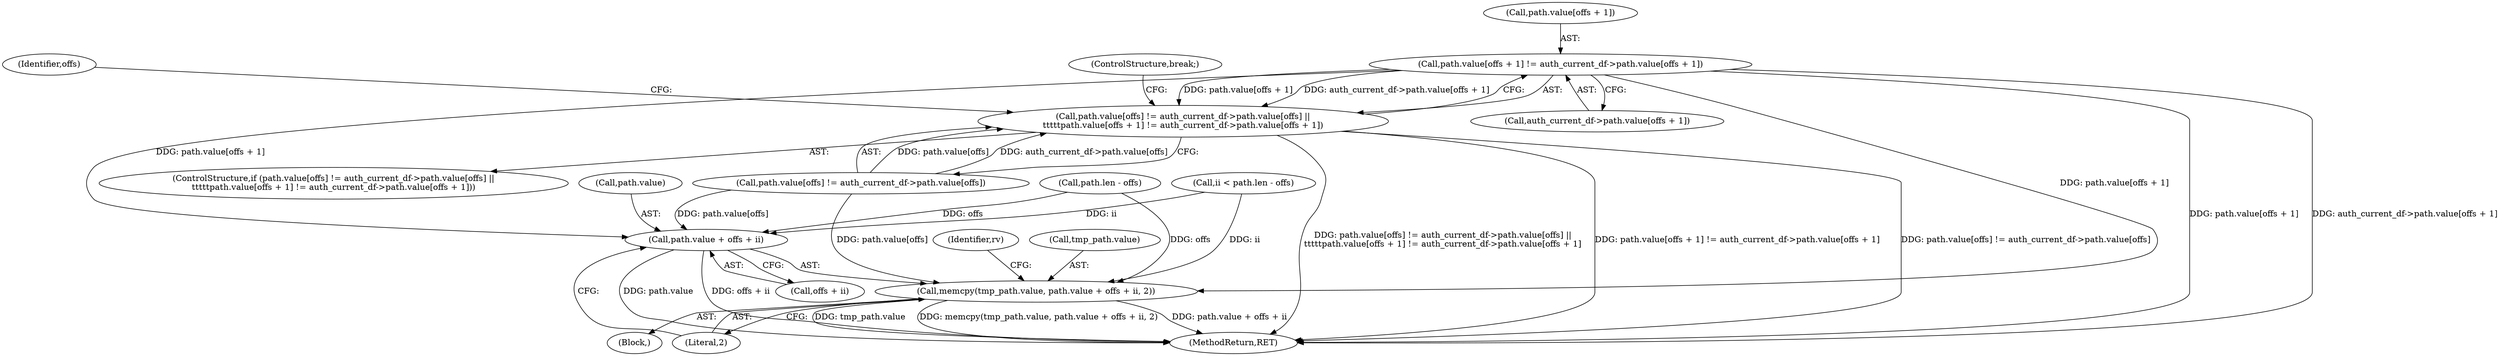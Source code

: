 digraph "0_OpenSC_8fe377e93b4b56060e5bbfb6f3142ceaeca744fa_12@array" {
"1000373" [label="(Call,path.value[offs + 1] != auth_current_df->path.value[offs + 1])"];
"1000359" [label="(Call,path.value[offs] != auth_current_df->path.value[offs] ||\n\t\t\t\t\tpath.value[offs + 1] != auth_current_df->path.value[offs + 1])"];
"1000504" [label="(Call,memcpy(tmp_path.value, path.value + offs + ii, 2))"];
"1000508" [label="(Call,path.value + offs + ii)"];
"1000517" [label="(Identifier,rv)"];
"1000358" [label="(ControlStructure,if (path.value[offs] != auth_current_df->path.value[offs] ||\n\t\t\t\t\tpath.value[offs + 1] != auth_current_df->path.value[offs + 1]))"];
"1000495" [label="(Call,path.len - offs)"];
"1000359" [label="(Call,path.value[offs] != auth_current_df->path.value[offs] ||\n\t\t\t\t\tpath.value[offs + 1] != auth_current_df->path.value[offs + 1])"];
"1000508" [label="(Call,path.value + offs + ii)"];
"1000373" [label="(Call,path.value[offs + 1] != auth_current_df->path.value[offs + 1])"];
"1000505" [label="(Call,tmp_path.value)"];
"1000515" [label="(Literal,2)"];
"1000503" [label="(Block,)"];
"1000374" [label="(Call,path.value[offs + 1])"];
"1000356" [label="(Identifier,offs)"];
"1000509" [label="(Call,path.value)"];
"1000512" [label="(Call,offs + ii)"];
"1000381" [label="(Call,auth_current_df->path.value[offs + 1])"];
"1000570" [label="(MethodReturn,RET)"];
"1000390" [label="(ControlStructure,break;)"];
"1000493" [label="(Call,ii < path.len - offs)"];
"1000504" [label="(Call,memcpy(tmp_path.value, path.value + offs + ii, 2))"];
"1000360" [label="(Call,path.value[offs] != auth_current_df->path.value[offs])"];
"1000373" -> "1000359"  [label="AST: "];
"1000373" -> "1000381"  [label="CFG: "];
"1000374" -> "1000373"  [label="AST: "];
"1000381" -> "1000373"  [label="AST: "];
"1000359" -> "1000373"  [label="CFG: "];
"1000373" -> "1000570"  [label="DDG: path.value[offs + 1]"];
"1000373" -> "1000570"  [label="DDG: auth_current_df->path.value[offs + 1]"];
"1000373" -> "1000359"  [label="DDG: path.value[offs + 1]"];
"1000373" -> "1000359"  [label="DDG: auth_current_df->path.value[offs + 1]"];
"1000373" -> "1000504"  [label="DDG: path.value[offs + 1]"];
"1000373" -> "1000508"  [label="DDG: path.value[offs + 1]"];
"1000359" -> "1000358"  [label="AST: "];
"1000359" -> "1000360"  [label="CFG: "];
"1000360" -> "1000359"  [label="AST: "];
"1000390" -> "1000359"  [label="CFG: "];
"1000356" -> "1000359"  [label="CFG: "];
"1000359" -> "1000570"  [label="DDG: path.value[offs + 1] != auth_current_df->path.value[offs + 1]"];
"1000359" -> "1000570"  [label="DDG: path.value[offs] != auth_current_df->path.value[offs]"];
"1000359" -> "1000570"  [label="DDG: path.value[offs] != auth_current_df->path.value[offs] ||\n\t\t\t\t\tpath.value[offs + 1] != auth_current_df->path.value[offs + 1]"];
"1000360" -> "1000359"  [label="DDG: path.value[offs]"];
"1000360" -> "1000359"  [label="DDG: auth_current_df->path.value[offs]"];
"1000504" -> "1000503"  [label="AST: "];
"1000504" -> "1000515"  [label="CFG: "];
"1000505" -> "1000504"  [label="AST: "];
"1000508" -> "1000504"  [label="AST: "];
"1000515" -> "1000504"  [label="AST: "];
"1000517" -> "1000504"  [label="CFG: "];
"1000504" -> "1000570"  [label="DDG: tmp_path.value"];
"1000504" -> "1000570"  [label="DDG: memcpy(tmp_path.value, path.value + offs + ii, 2)"];
"1000504" -> "1000570"  [label="DDG: path.value + offs + ii"];
"1000360" -> "1000504"  [label="DDG: path.value[offs]"];
"1000495" -> "1000504"  [label="DDG: offs"];
"1000493" -> "1000504"  [label="DDG: ii"];
"1000508" -> "1000512"  [label="CFG: "];
"1000509" -> "1000508"  [label="AST: "];
"1000512" -> "1000508"  [label="AST: "];
"1000515" -> "1000508"  [label="CFG: "];
"1000508" -> "1000570"  [label="DDG: path.value"];
"1000508" -> "1000570"  [label="DDG: offs + ii"];
"1000360" -> "1000508"  [label="DDG: path.value[offs]"];
"1000495" -> "1000508"  [label="DDG: offs"];
"1000493" -> "1000508"  [label="DDG: ii"];
}
